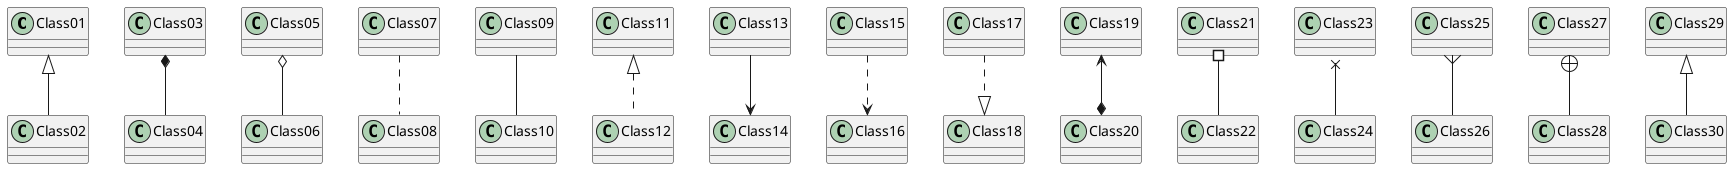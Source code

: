 @startuml

Class01 <|-- Class02
Class03 *-- Class04
Class05 o-- Class06
Class07 .. Class08
Class09 -- Class10

Class11 <|.. Class12
Class13 --> Class14
Class15 ..> Class16
Class17 ..|> Class18
Class19 <--* Class20

Class21 #-- Class22
Class23 x-- Class24
Class25 }-- Class26
Class27 +-- Class28
Class29 ^-- Class30

newpage

Class01 "1" *-- "many" Class02 : contains
Class03 o-- Class04 : aggregation
Class05 --> "1" Class06

newpage

class Car
Driver - Car : drives >
Car *- Wheel : have 4 >
Car -- Person : < owns

newpage
class Dummy {
-field1
#field2
~method1()
+method2()
}

newpage

skinparam classAttributeIconSize 0
class Dummy {
-field1
#field2
~method1()
+method2()
}

class Dummy {
{static} String id
{abstract} void methods()
}

class User {
.. Simple Getter ..
+ getName()
+ getAddress()
.. Some setter ..
+ setName()
__ private data __
int age
-- encrypted --
String password
}

class Foo
note left: On last defined class

enum TimeUnit {
DAYS
HOURS
MINUTES
}
annotation SuppressWarnings

newpage

package "Classic Collections" #DDDDDD {
Object <|-- ArrayList
}
package net.sourceforge.plantuml {
Object <|-- Demo1
Demo1 *- Demo2
}

newpage

scale 750 width
package foo1 <<Node>> {
class Class1
}
package foo2 <<Rectangle >> {
class Class2
}
package foo3 <<Folder >> {
class Class3
}
package foo4 <<Frame >> {
class Class4
}
package foo5 <<Cloud >> {
class Class5
}
package foo6 <<Database >> {
class Class6
}

newpage

set namespaceSeparator ::
class X1::X2::foo {
some info
}


@enduml